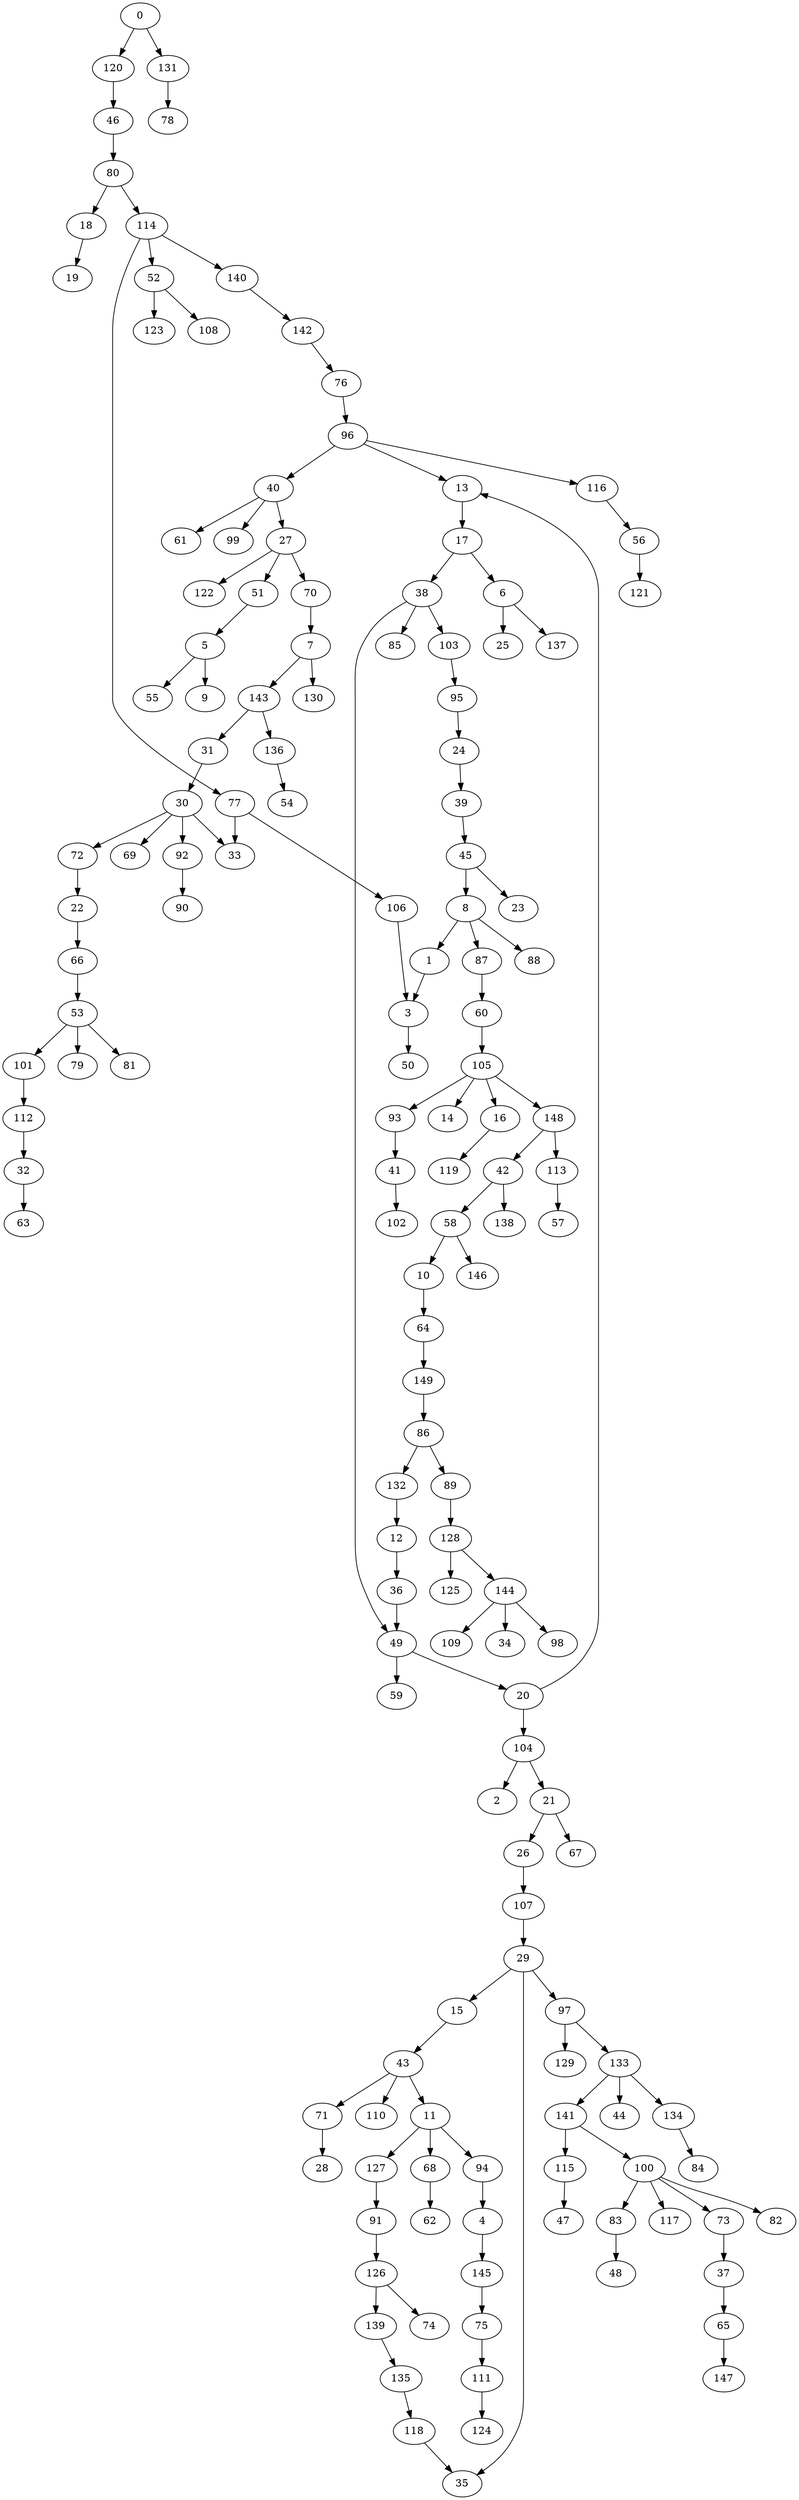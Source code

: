 strict digraph {
	graph [bb="0,0,1065,3420"];
	node [label="\N"];
	0	[height=0.5,
		pos="179,3402",
		width=0.75];
	120	[height=0.5,
		pos="143,3330",
		width=0.75];
	0 -> 120	[pos="e,151.3,3347.1 170.65,3384.8 166.29,3376.3 160.85,3365.7 155.96,3356.2"];
	131	[height=0.5,
		pos="215,3330",
		width=0.75];
	0 -> 131	[pos="e,206.7,3347.1 187.35,3384.8 191.71,3376.3 197.15,3365.7 202.04,3356.2"];
	1	[height=0.5,
		pos="576,2106",
		width=0.75];
	3	[height=0.5,
		pos="551,2034",
		width=0.75];
	1 -> 3	[pos="e,557.06,2052 570.08,2088.4 567.22,2080.4 563.73,2070.6 560.52,2061.6"];
	2	[height=0.5,
		pos="659,954",
		width=0.75];
	50	[height=0.5,
		pos="551,1962",
		width=0.75];
	3 -> 50	[pos="e,551,1980.1 551,2015.7 551,2008 551,1998.7 551,1990.1"];
	4	[height=0.5,
		pos="640,378",
		width=0.75];
	145	[height=0.5,
		pos="640,306",
		width=0.75];
	4 -> 145	[pos="e,640,324.1 640,359.7 640,351.98 640,342.71 640,334.11"];
	5	[height=0.5,
		pos="270,2538",
		width=0.75];
	9	[height=0.5,
		pos="270,2466",
		width=0.75];
	5 -> 9	[pos="e,270,2484.1 270,2519.7 270,2512 270,2502.7 270,2494.1"];
	55	[height=0.5,
		pos="198,2466",
		width=0.75];
	5 -> 55	[pos="e,212.8,2481.4 255.43,2522.8 245.25,2512.9 231.48,2499.5 219.97,2488.4"];
	6	[height=0.5,
		pos="668,2610",
		width=0.75];
	25	[height=0.5,
		pos="668,2538",
		width=0.75];
	6 -> 25	[pos="e,668,2556.1 668,2591.7 668,2584 668,2574.7 668,2566.1"];
	137	[height=0.5,
		pos="740,2538",
		width=0.75];
	6 -> 137	[pos="e,725.2,2553.4 682.57,2594.8 692.75,2584.9 706.52,2571.5 718.03,2560.4"];
	7	[height=0.5,
		pos="404,2538",
		width=0.75];
	130	[height=0.5,
		pos="414,2466",
		width=0.75];
	7 -> 130	[pos="e,411.53,2484.3 406.42,2520.1 407.52,2512.3 408.85,2503 410.09,2494.4"];
	143	[height=0.5,
		pos="342,2466",
		width=0.75];
	7 -> 143	[pos="e,355.13,2481.8 390.85,2522.2 382.47,2512.7 371.44,2500.2 361.98,2489.6"];
	8	[height=0.5,
		pos="641,2178",
		width=0.75];
	8 -> 1	[pos="e,589.76,2121.8 627.22,2162.2 618.34,2152.6 606.64,2140 596.66,2129.2"];
	87	[height=0.5,
		pos="648,2106",
		width=0.75];
	8 -> 87	[pos="e,646.29,2124.1 642.73,2159.7 643.5,2152 644.43,2142.7 645.29,2134.1"];
	88	[height=0.5,
		pos="720,2106",
		width=0.75];
	8 -> 88	[pos="e,704.42,2120.8 656.61,2163.2 668.08,2153 683.85,2139 696.79,2127.6"];
	10	[height=0.5,
		pos="560,1674",
		width=0.75];
	64	[height=0.5,
		pos="560,1602",
		width=0.75];
	10 -> 64	[pos="e,560,1620.1 560,1655.7 560,1648 560,1638.7 560,1630.1"];
	11	[height=0.5,
		pos="568,522",
		width=0.75];
	68	[height=0.5,
		pos="568,450",
		width=0.75];
	11 -> 68	[pos="e,568,468.1 568,503.7 568,495.98 568,486.71 568,478.11"];
	94	[height=0.5,
		pos="640,450",
		width=0.75];
	11 -> 94	[pos="e,625.2,465.38 582.57,506.83 592.75,496.94 606.52,483.55 618.03,472.36"];
	127	[height=0.5,
		pos="496,450",
		width=0.75];
	11 -> 127	[pos="e,510.8,465.38 553.43,506.83 543.25,496.94 529.48,483.55 517.97,472.36"];
	12	[height=0.5,
		pos="524,1314",
		width=0.75];
	36	[height=0.5,
		pos="524,1242",
		width=0.75];
	12 -> 36	[pos="e,524,1260.1 524,1295.7 524,1288 524,1278.7 524,1270.1"];
	13	[height=0.5,
		pos="619,2754",
		width=0.75];
	17	[height=0.5,
		pos="619,2682",
		width=0.75];
	13 -> 17	[pos="e,619,2700.1 619,2735.7 619,2728 619,2718.7 619,2710.1"];
	14	[height=0.5,
		pos="596,1890",
		width=0.75];
	15	[height=0.5,
		pos="568,666",
		width=0.75];
	43	[height=0.5,
		pos="532,594",
		width=0.75];
	15 -> 43	[pos="e,540.3,611.15 559.65,648.76 555.29,640.28 549.85,629.71 544.96,620.2"];
	16	[height=0.5,
		pos="668,1890",
		width=0.75];
	119	[height=0.5,
		pos="596,1818",
		width=0.75];
	16 -> 119	[pos="e,610.8,1833.4 653.43,1874.8 643.25,1864.9 629.48,1851.5 617.97,1840.4"];
	17 -> 6	[pos="e,657.16,2626.5 629.87,2665.5 636.16,2656.5 644.19,2645 651.26,2634.9"];
	38	[height=0.5,
		pos="556,2610",
		width=0.75];
	17 -> 38	[pos="e,569.34,2625.8 605.64,2666.2 597.12,2656.7 585.91,2644.2 576.31,2633.6"];
	18	[height=0.5,
		pos="107,3114",
		width=0.75];
	19	[height=0.5,
		pos="88,3042",
		width=0.75];
	18 -> 19	[pos="e,92.557,3059.8 102.4,3096.1 100.25,3088.1 97.647,3078.5 95.244,3069.7"];
	20	[height=0.5,
		pos="695,1098",
		width=0.75];
	20 -> 13	[pos="e,643.47,2745.9 717.83,1108 736.39,1116.6 761.75,1131.2 776,1152 798.87,1185.4 795,1200.6 795,1241 795,2611 795,2611 795,2611 795,\
2683.1 704.33,2724.9 653.14,2742.7"];
	104	[height=0.5,
		pos="695,1026",
		width=0.75];
	20 -> 104	[pos="e,695,1044.1 695,1079.7 695,1072 695,1062.7 695,1054.1"];
	21	[height=0.5,
		pos="731,954",
		width=0.75];
	26	[height=0.5,
		pos="695,882",
		width=0.75];
	21 -> 26	[pos="e,703.3,899.15 722.65,936.76 718.29,928.28 712.85,917.71 707.96,908.2"];
	67	[height=0.5,
		pos="767,882",
		width=0.75];
	21 -> 67	[pos="e,758.7,899.15 739.35,936.76 743.71,928.28 749.15,917.71 754.04,908.2"];
	22	[height=0.5,
		pos="99,2178",
		width=0.75];
	66	[height=0.5,
		pos="99,2106",
		width=0.75];
	22 -> 66	[pos="e,99,2124.1 99,2159.7 99,2152 99,2142.7 99,2134.1"];
	23	[height=0.5,
		pos="713,2178",
		width=0.75];
	24	[height=0.5,
		pos="612,2394",
		width=0.75];
	39	[height=0.5,
		pos="639,2322",
		width=0.75];
	24 -> 39	[pos="e,632.46,2340 618.4,2376.4 621.51,2368.3 625.33,2358.4 628.83,2349.4"];
	107	[height=0.5,
		pos="695,810",
		width=0.75];
	26 -> 107	[pos="e,695,828.1 695,863.7 695,855.98 695,846.71 695,838.11"];
	27	[height=0.5,
		pos="386,2682",
		width=0.75];
	51	[height=0.5,
		pos="332,2610",
		width=0.75];
	27 -> 51	[pos="e,343.95,2626.5 374.02,2665.5 367.02,2656.4 358.06,2644.8 350.21,2634.6"];
	70	[height=0.5,
		pos="404,2610",
		width=0.75];
	27 -> 70	[pos="e,399.68,2627.8 390.36,2664.1 392.39,2656.1 394.86,2646.5 397.14,2637.7"];
	122	[height=0.5,
		pos="260,2610",
		width=0.75];
	27 -> 122	[pos="e,280.19,2622.2 365.76,2669.8 345,2658.2 312.52,2640.2 289.02,2627.1"];
	28	[height=0.5,
		pos="424,450",
		width=0.75];
	29	[height=0.5,
		pos="695,738",
		width=0.75];
	29 -> 15	[pos="e,588.45,678.27 674.88,725.91 654.01,714.41 621.16,696.3 597.39,683.2"];
	35	[height=0.5,
		pos="613,18",
		width=0.75];
	29 -> 35	[pos="e,632.54,30.425 695,719.95 695,693.29 695,640.11 695,595 695,595 695,595 695,161 695,120.55 696.82,106.67 676,72 667.39,57.664 653.49,\
45.361 640.94,36.228"];
	97	[height=0.5,
		pos="750,666",
		width=0.75];
	29 -> 97	[pos="e,738.09,682.16 706.93,721.81 714.21,712.55 723.66,700.52 731.85,690.09"];
	30	[height=0.5,
		pos="243,2322",
		width=0.75];
	33	[height=0.5,
		pos="315,2250",
		width=0.75];
	30 -> 33	[pos="e,300.2,2265.4 257.57,2306.8 267.75,2296.9 281.52,2283.5 293.03,2272.4"];
	69	[height=0.5,
		pos="171,2250",
		width=0.75];
	30 -> 69	[pos="e,185.8,2265.4 228.43,2306.8 218.25,2296.9 204.48,2283.5 192.97,2272.4"];
	72	[height=0.5,
		pos="99,2250",
		width=0.75];
	30 -> 72	[pos="e,120.33,2261.4 221.75,2310.7 197.4,2298.8 157.28,2279.3 129.57,2265.9"];
	92	[height=0.5,
		pos="243,2250",
		width=0.75];
	30 -> 92	[pos="e,243,2268.1 243,2303.7 243,2296 243,2286.7 243,2278.1"];
	31	[height=0.5,
		pos="261,2394",
		width=0.75];
	31 -> 30	[pos="e,247.32,2339.8 256.64,2376.1 254.61,2368.1 252.14,2358.5 249.86,2349.7"];
	32	[height=0.5,
		pos="27,1818",
		width=0.75];
	63	[height=0.5,
		pos="27,1746",
		width=0.75];
	32 -> 63	[pos="e,27,1764.1 27,1799.7 27,1792 27,1782.7 27,1774.1"];
	34	[height=0.5,
		pos="668,1170",
		width=0.75];
	49	[height=0.5,
		pos="524,1170",
		width=0.75];
	36 -> 49	[pos="e,524,1188.1 524,1223.7 524,1216 524,1206.7 524,1198.1"];
	37	[height=0.5,
		pos="966,306",
		width=0.75];
	65	[height=0.5,
		pos="966,234",
		width=0.75];
	37 -> 65	[pos="e,966,252.1 966,287.7 966,279.98 966,270.71 966,262.11"];
	38 -> 49	[pos="e,511.25,1186.3 535.23,2598.1 519.81,2589 499.52,2574.4 488,2556 466.53,2521.7 469,2507.4 469,2467 469,2467 469,2467 469,1313 469,\
1272.6 472.12,1261.2 488,1224 492.39,1213.7 498.88,1203.3 505.15,1194.5"];
	85	[height=0.5,
		pos="524,2538",
		width=0.75];
	38 -> 85	[pos="e,531.53,2555.5 548.42,2592.4 544.63,2584.1 539.97,2573.9 535.73,2564.7"];
	103	[height=0.5,
		pos="596,2538",
		width=0.75];
	38 -> 103	[pos="e,586.77,2555.1 565.28,2592.8 570.17,2584.2 576.29,2573.5 581.77,2563.9"];
	45	[height=0.5,
		pos="641,2250",
		width=0.75];
	39 -> 45	[pos="e,640.51,2268.1 639.49,2303.7 639.71,2296 639.98,2286.7 640.23,2278.1"];
	40	[height=0.5,
		pos="366,2754",
		width=0.75];
	40 -> 27	[pos="e,381.2,2699.8 370.84,2736.1 373.1,2728.1 375.85,2718.5 378.37,2709.7"];
	61	[height=0.5,
		pos="242,2682",
		width=0.75];
	40 -> 61	[pos="e,261.87,2694.2 346.08,2741.8 325.74,2730.3 293.96,2712.3 270.87,2699.3"];
	99	[height=0.5,
		pos="314,2682",
		width=0.75];
	40 -> 99	[pos="e,325.51,2698.5 354.46,2737.5 347.73,2728.4 339.1,2716.8 331.54,2706.6"];
	41	[height=0.5,
		pos="524,1818",
		width=0.75];
	102	[height=0.5,
		pos="524,1746",
		width=0.75];
	41 -> 102	[pos="e,524,1764.1 524,1799.7 524,1792 524,1782.7 524,1774.1"];
	42	[height=0.5,
		pos="668,1818",
		width=0.75];
	58	[height=0.5,
		pos="596,1746",
		width=0.75];
	42 -> 58	[pos="e,610.8,1761.4 653.43,1802.8 643.25,1792.9 629.48,1779.5 617.97,1768.4"];
	138	[height=0.5,
		pos="668,1746",
		width=0.75];
	42 -> 138	[pos="e,668,1764.1 668,1799.7 668,1792 668,1782.7 668,1774.1"];
	43 -> 11	[pos="e,559.7,539.15 540.35,576.76 544.71,568.28 550.15,557.71 555.04,548.2"];
	71	[height=0.5,
		pos="424,522",
		width=0.75];
	43 -> 71	[pos="e,442.6,535.05 513.19,580.81 496,569.67 470.38,553.06 451.01,540.5"];
	110	[height=0.5,
		pos="496,522",
		width=0.75];
	43 -> 110	[pos="e,504.3,539.15 523.65,576.76 519.29,568.28 513.85,557.71 508.96,548.2"];
	44	[height=0.5,
		pos="876,522",
		width=0.75];
	45 -> 8	[pos="e,641,2196.1 641,2231.7 641,2224 641,2214.7 641,2206.1"];
	45 -> 23	[pos="e,698.2,2193.4 655.57,2234.8 665.75,2224.9 679.52,2211.5 691.03,2200.4"];
	46	[height=0.5,
		pos="143,3258",
		width=0.75];
	80	[height=0.5,
		pos="143,3186",
		width=0.75];
	46 -> 80	[pos="e,143,3204.1 143,3239.7 143,3232 143,3222.7 143,3214.1"];
	47	[height=0.5,
		pos="750,378",
		width=0.75];
	48	[height=0.5,
		pos="822,306",
		width=0.75];
	49 -> 20	[pos="e,671.88,1107.5 545.21,1158.7 550.05,1156.4 555.18,1154.1 560,1152 594.59,1137.1 634.86,1121.5 662.36,1111.1"];
	59	[height=0.5,
		pos="524,1098",
		width=0.75];
	49 -> 59	[pos="e,524,1116.1 524,1151.7 524,1144 524,1134.7 524,1126.1"];
	51 -> 5	[pos="e,283.13,2553.8 318.85,2594.2 310.47,2584.7 299.44,2572.2 289.98,2561.6"];
	52	[height=0.5,
		pos="198,3042",
		width=0.75];
	108	[height=0.5,
		pos="270,2970",
		width=0.75];
	52 -> 108	[pos="e,255.2,2985.4 212.57,3026.8 222.75,3016.9 236.52,3003.5 248.03,2992.4"];
	123	[height=0.5,
		pos="198,2970",
		width=0.75];
	52 -> 123	[pos="e,198,2988.1 198,3023.7 198,3016 198,3006.7 198,2998.1"];
	53	[height=0.5,
		pos="99,2034",
		width=0.75];
	79	[height=0.5,
		pos="99,1962",
		width=0.75];
	53 -> 79	[pos="e,99,1980.1 99,2015.7 99,2008 99,1998.7 99,1990.1"];
	81	[height=0.5,
		pos="171,1962",
		width=0.75];
	53 -> 81	[pos="e,156.2,1977.4 113.57,2018.8 123.75,2008.9 137.52,1995.5 149.03,1984.4"];
	101	[height=0.5,
		pos="27,1962",
		width=0.75];
	53 -> 101	[pos="e,41.796,1977.4 84.43,2018.8 74.25,2008.9 60.476,1995.5 48.969,1984.4"];
	54	[height=0.5,
		pos="387,2322",
		width=0.75];
	56	[height=0.5,
		pos="850,2682",
		width=0.75];
	121	[height=0.5,
		pos="850,2610",
		width=0.75];
	56 -> 121	[pos="e,850,2628.1 850,2663.7 850,2656 850,2646.7 850,2638.1"];
	57	[height=0.5,
		pos="740,1746",
		width=0.75];
	58 -> 10	[pos="e,568.3,1691.1 587.65,1728.8 583.29,1720.3 577.85,1709.7 572.96,1700.2"];
	146	[height=0.5,
		pos="632,1674",
		width=0.75];
	58 -> 146	[pos="e,623.7,1691.1 604.35,1728.8 608.71,1720.3 614.15,1709.7 619.04,1700.2"];
	60	[height=0.5,
		pos="648,2034",
		width=0.75];
	105	[height=0.5,
		pos="648,1962",
		width=0.75];
	60 -> 105	[pos="e,648,1980.1 648,2015.7 648,2008 648,1998.7 648,1990.1"];
	62	[height=0.5,
		pos="568,378",
		width=0.75];
	149	[height=0.5,
		pos="560,1530",
		width=0.75];
	64 -> 149	[pos="e,560,1548.1 560,1583.7 560,1576 560,1566.7 560,1558.1"];
	147	[height=0.5,
		pos="966,162",
		width=0.75];
	65 -> 147	[pos="e,966,180.1 966,215.7 966,207.98 966,198.71 966,190.11"];
	66 -> 53	[pos="e,99,2052.1 99,2087.7 99,2080 99,2070.7 99,2062.1"];
	68 -> 62	[pos="e,568,396.1 568,431.7 568,423.98 568,414.71 568,406.11"];
	70 -> 7	[pos="e,404,2556.1 404,2591.7 404,2584 404,2574.7 404,2566.1"];
	71 -> 28	[pos="e,424,468.1 424,503.7 424,495.98 424,486.71 424,478.11"];
	72 -> 22	[pos="e,99,2196.1 99,2231.7 99,2224 99,2214.7 99,2206.1"];
	73	[height=0.5,
		pos="966,378",
		width=0.75];
	73 -> 37	[pos="e,966,324.1 966,359.7 966,351.98 966,342.71 966,334.11"];
	74	[height=0.5,
		pos="568,234",
		width=0.75];
	75	[height=0.5,
		pos="640,234",
		width=0.75];
	111	[height=0.5,
		pos="640,162",
		width=0.75];
	75 -> 111	[pos="e,640,180.1 640,215.7 640,207.98 640,198.71 640,190.11"];
	76	[height=0.5,
		pos="389,2898",
		width=0.75];
	96	[height=0.5,
		pos="430,2826",
		width=0.75];
	76 -> 96	[pos="e,420.54,2843.1 398.51,2880.8 403.53,2872.2 409.8,2861.5 415.42,2851.9"];
	77	[height=0.5,
		pos="315,2322",
		width=0.75];
	77 -> 33	[pos="e,315,2268.1 315,2303.7 315,2296 315,2286.7 315,2278.1"];
	106	[height=0.5,
		pos="524,2178",
		width=0.75];
	77 -> 106	[pos="e,505.71,2191.4 333.18,2308.6 370.16,2283.5 454.27,2226.4 497.41,2197.1"];
	78	[height=0.5,
		pos="215,3258",
		width=0.75];
	80 -> 18	[pos="e,115.3,3131.1 134.65,3168.8 130.29,3160.3 124.85,3149.7 119.96,3140.2"];
	114	[height=0.5,
		pos="188,3114",
		width=0.75];
	80 -> 114	[pos="e,177.83,3130.8 153.21,3169.1 158.85,3160.3 165.97,3149.3 172.3,3139.4"];
	82	[height=0.5,
		pos="1038,378",
		width=0.75];
	83	[height=0.5,
		pos="822,378",
		width=0.75];
	83 -> 48	[pos="e,822,324.1 822,359.7 822,351.98 822,342.71 822,334.11"];
	84	[height=0.5,
		pos="961,450",
		width=0.75];
	86	[height=0.5,
		pos="560,1458",
		width=0.75];
	89	[height=0.5,
		pos="596,1386",
		width=0.75];
	86 -> 89	[pos="e,587.7,1403.1 568.35,1440.8 572.71,1432.3 578.15,1421.7 583.04,1412.2"];
	132	[height=0.5,
		pos="524,1386",
		width=0.75];
	86 -> 132	[pos="e,532.3,1403.1 551.65,1440.8 547.29,1432.3 541.85,1421.7 536.96,1412.2"];
	87 -> 60	[pos="e,648,2052.1 648,2087.7 648,2080 648,2070.7 648,2062.1"];
	128	[height=0.5,
		pos="596,1314",
		width=0.75];
	89 -> 128	[pos="e,596,1332.1 596,1367.7 596,1360 596,1350.7 596,1342.1"];
	90	[height=0.5,
		pos="243,2178",
		width=0.75];
	91	[height=0.5,
		pos="496,378",
		width=0.75];
	126	[height=0.5,
		pos="496,306",
		width=0.75];
	91 -> 126	[pos="e,496,324.1 496,359.7 496,351.98 496,342.71 496,334.11"];
	92 -> 90	[pos="e,243,2196.1 243,2231.7 243,2224 243,2214.7 243,2206.1"];
	93	[height=0.5,
		pos="524,1890",
		width=0.75];
	93 -> 41	[pos="e,524,1836.1 524,1871.7 524,1864 524,1854.7 524,1846.1"];
	94 -> 4	[pos="e,640,396.1 640,431.7 640,423.98 640,414.71 640,406.11"];
	95	[height=0.5,
		pos="610,2466",
		width=0.75];
	95 -> 24	[pos="e,611.51,2412.1 610.49,2447.7 610.71,2440 610.98,2430.7 611.23,2422.1"];
	96 -> 13	[pos="e,595.93,2763.5 453.18,2816.4 486.56,2804.1 548.35,2781.2 586.35,2767.1"];
	96 -> 40	[pos="e,379.55,2769.8 416.43,2810.2 407.69,2800.6 396.17,2788 386.34,2777.2"];
	116	[height=0.5,
		pos="818,2754",
		width=0.75];
	96 -> 116	[pos="e,792.25,2759.6 455.76,2820.4 523.09,2808.2 704.45,2775.5 782.02,2761.5"];
	129	[height=0.5,
		pos="750,594",
		width=0.75];
	97 -> 129	[pos="e,750,612.1 750,647.7 750,639.98 750,630.71 750,622.11"];
	133	[height=0.5,
		pos="822,594",
		width=0.75];
	97 -> 133	[pos="e,807.2,609.38 764.57,650.83 774.75,640.94 788.52,627.55 800.03,616.36"];
	98	[height=0.5,
		pos="740,1170",
		width=0.75];
	100	[height=0.5,
		pos="889,450",
		width=0.75];
	100 -> 73	[pos="e,950.7,392.91 904.58,434.83 915.61,424.81 930.59,411.19 942.99,399.92"];
	100 -> 82	[pos="e,1016.7,389.08 910.31,438.92 915.14,436.64 920.25,434.23 925,432 959.19,415.93 967.81,412.07 1002,396 1003.8,395.16 1005.6,394.3 \
1007.5,393.43"];
	100 -> 83	[pos="e,835.86,393.49 875.12,434.5 865.86,424.83 853.53,411.94 843.07,401.02"];
	117	[height=0.5,
		pos="894,378",
		width=0.75];
	100 -> 117	[pos="e,892.78,396.1 890.24,431.7 890.79,423.98 891.45,414.71 892.06,406.11"];
	112	[height=0.5,
		pos="27,1890",
		width=0.75];
	101 -> 112	[pos="e,27,1908.1 27,1943.7 27,1936 27,1926.7 27,1918.1"];
	103 -> 95	[pos="e,606.54,2484.3 599.39,2520.1 600.93,2512.3 602.79,2503 604.53,2494.4"];
	104 -> 2	[pos="e,667.3,971.15 686.65,1008.8 682.29,1000.3 676.85,989.71 671.96,980.2"];
	104 -> 21	[pos="e,722.7,971.15 703.35,1008.8 707.71,1000.3 713.15,989.71 718.04,980.2"];
	105 -> 14	[pos="e,607.51,1906.5 636.46,1945.5 629.73,1936.4 621.1,1924.8 613.54,1914.6"];
	105 -> 16	[pos="e,663.2,1907.8 652.84,1944.1 655.1,1936.1 657.85,1926.5 660.37,1917.7"];
	105 -> 93	[pos="e,543.87,1902.2 628.08,1949.8 607.74,1938.3 575.96,1920.3 552.87,1907.3"];
	148	[height=0.5,
		pos="740,1890",
		width=0.75];
	105 -> 148	[pos="e,722.77,1904.1 665.3,1947.8 679.18,1937.3 698.86,1922.3 714.54,1910.4"];
	106 -> 3	[pos="e,547.32,2052.2 526.93,2159.9 530.04,2142 535.17,2113 540,2088 541.63,2079.6 543.5,2070.4 545.23,2062.1"];
	107 -> 29	[pos="e,695,756.1 695,791.7 695,783.98 695,774.71 695,766.11"];
	109	[height=0.5,
		pos="596,1170",
		width=0.75];
	124	[height=0.5,
		pos="640,90",
		width=0.75];
	111 -> 124	[pos="e,640,108.1 640,143.7 640,135.98 640,126.71 640,118.11"];
	112 -> 32	[pos="e,27,1836.1 27,1871.7 27,1864 27,1854.7 27,1846.1"];
	113	[height=0.5,
		pos="740,1818",
		width=0.75];
	113 -> 57	[pos="e,740,1764.1 740,1799.7 740,1792 740,1782.7 740,1774.1"];
	114 -> 52	[pos="e,195.53,3060.3 190.42,3096.1 191.52,3088.3 192.85,3079 194.09,3070.4"];
	114 -> 77	[pos="e,293.5,2333.4 178.72,3096.7 173.2,3086.5 166.42,3072.8 162,3060 148.77,3021.8 143,3011.4 143,2971 143,2971 143,2971 143,2465 143,\
2411.2 183.15,2409.8 225,2376 243.38,2361.2 266.36,2347.7 284.5,2338.1"];
	140	[height=0.5,
		pos="306,3042",
		width=0.75];
	114 -> 140	[pos="e,286.49,3054.6 207.49,3101.4 226.62,3090.1 256,3072.7 277.71,3059.8"];
	115	[height=0.5,
		pos="781,450",
		width=0.75];
	115 -> 47	[pos="e,757.29,395.47 773.65,432.41 769.99,424.13 765.47,413.92 761.36,404.66"];
	116 -> 56	[pos="e,842.47,2699.5 825.58,2736.4 829.37,2728.1 834.03,2717.9 838.27,2708.7"];
	118	[height=0.5,
		pos="550,90",
		width=0.75];
	118 -> 35	[pos="e,599.66,33.824 563.36,74.155 571.88,64.689 583.09,52.238 592.69,41.563"];
	120 -> 46	[pos="e,143,3276.1 143,3311.7 143,3304 143,3294.7 143,3286.1"];
	125	[height=0.5,
		pos="596,1242",
		width=0.75];
	126 -> 74	[pos="e,553.2,249.38 510.57,290.83 520.75,280.94 534.52,267.55 546.03,256.36"];
	139	[height=0.5,
		pos="496,234",
		width=0.75];
	126 -> 139	[pos="e,496,252.1 496,287.7 496,279.98 496,270.71 496,262.11"];
	127 -> 91	[pos="e,496,396.1 496,431.7 496,423.98 496,414.71 496,406.11"];
	128 -> 125	[pos="e,596,1260.1 596,1295.7 596,1288 596,1278.7 596,1270.1"];
	144	[height=0.5,
		pos="668,1242",
		width=0.75];
	128 -> 144	[pos="e,653.2,1257.4 610.57,1298.8 620.75,1288.9 634.52,1275.5 646.03,1264.4"];
	131 -> 78	[pos="e,215,3276.1 215,3311.7 215,3304 215,3294.7 215,3286.1"];
	132 -> 12	[pos="e,524,1332.1 524,1367.7 524,1360 524,1350.7 524,1342.1"];
	133 -> 44	[pos="e,864.05,538.49 833.98,577.46 840.98,568.4 849.94,556.79 857.79,546.61"];
	134	[height=0.5,
		pos="952,522",
		width=0.75];
	133 -> 134	[pos="e,931.4,534.09 842.31,582.06 863.84,570.47 898.05,552.05 922.54,538.86"];
	141	[height=0.5,
		pos="804,522",
		width=0.75];
	133 -> 141	[pos="e,808.32,539.79 817.64,576.05 815.61,568.14 813.14,558.54 810.86,549.69"];
	134 -> 84	[pos="e,958.78,468.28 954.18,504.05 955.17,496.35 956.37,487.03 957.48,478.36"];
	135	[height=0.5,
		pos="514,162",
		width=0.75];
	135 -> 118	[pos="e,541.7,107.15 522.35,144.76 526.71,136.28 532.15,125.71 537.04,116.2"];
	136	[height=0.5,
		pos="369,2394",
		width=0.75];
	136 -> 54	[pos="e,382.68,2339.8 373.36,2376.1 375.39,2368.1 377.86,2358.5 380.14,2349.7"];
	139 -> 135	[pos="e,509.68,179.79 500.36,216.05 502.39,208.14 504.86,198.54 507.14,189.69"];
	142	[height=0.5,
		pos="378,2970",
		width=0.75];
	140 -> 142	[pos="e,363.2,2985.4 320.57,3026.8 330.75,3016.9 344.52,3003.5 356.03,2992.4"];
	141 -> 100	[pos="e,872.66,464.46 820.39,507.5 832.97,497.14 850.54,482.67 864.75,470.97"];
	141 -> 115	[pos="e,786.52,467.79 798.43,504.05 795.8,496.06 792.61,486.33 789.67,477.4"];
	142 -> 76	[pos="e,386.29,2916.3 380.66,2952.1 381.87,2944.3 383.34,2935 384.7,2926.4"];
	143 -> 31	[pos="e,276.97,2408.8 326,2451.2 314.24,2441 298.06,2427 284.79,2415.6"];
	143 -> 136	[pos="e,362.46,2412 348.4,2448.4 351.51,2440.3 355.33,2430.4 358.83,2421.4"];
	144 -> 34	[pos="e,668,1188.1 668,1223.7 668,1216 668,1206.7 668,1198.1"];
	144 -> 98	[pos="e,725.2,1185.4 682.57,1226.8 692.75,1216.9 706.52,1203.5 718.03,1192.4"];
	144 -> 109	[pos="e,610.8,1185.4 653.43,1226.8 643.25,1216.9 629.48,1203.5 617.97,1192.4"];
	145 -> 75	[pos="e,640,252.1 640,287.7 640,279.98 640,270.71 640,262.11"];
	148 -> 42	[pos="e,682.8,1833.4 725.43,1874.8 715.25,1864.9 701.48,1851.5 689.97,1840.4"];
	148 -> 113	[pos="e,740,1836.1 740,1871.7 740,1864 740,1854.7 740,1846.1"];
	149 -> 86	[pos="e,560,1476.1 560,1511.7 560,1504 560,1494.7 560,1486.1"];
}

